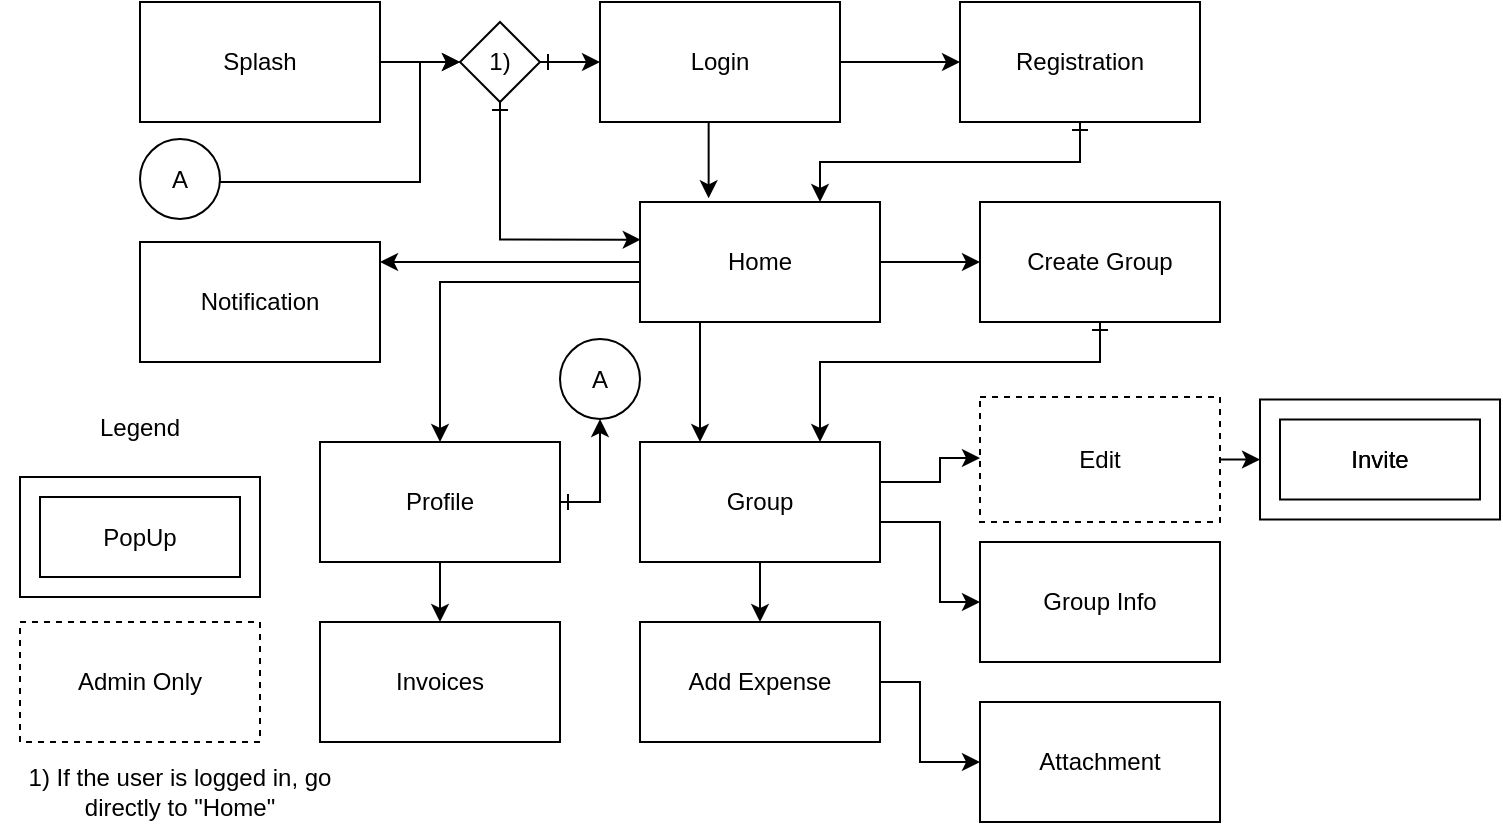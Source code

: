 <mxfile version="22.1.2" type="device">
  <diagram name="Side-1" id="LDuNGLDWNnC0u-Jjmibd">
    <mxGraphModel dx="1563" dy="393" grid="1" gridSize="10" guides="1" tooltips="1" connect="1" arrows="1" fold="1" page="1" pageScale="1" pageWidth="827" pageHeight="1169" math="0" shadow="0">
      <root>
        <mxCell id="0" />
        <mxCell id="1" parent="0" />
        <mxCell id="XjVuDQVEAfMSHLMUfgnC-7" style="edgeStyle=orthogonalEdgeStyle;rounded=0;orthogonalLoop=1;jettySize=auto;html=1;entryX=0;entryY=0.5;entryDx=0;entryDy=0;" parent="1" target="XjVuDQVEAfMSHLMUfgnC-2" edge="1">
          <mxGeometry relative="1" as="geometry">
            <mxPoint x="170" y="90" as="sourcePoint" />
            <mxPoint x="260" y="90" as="targetPoint" />
            <Array as="points">
              <mxPoint x="170" y="100" />
            </Array>
          </mxGeometry>
        </mxCell>
        <mxCell id="XjVuDQVEAfMSHLMUfgnC-1" value="Splash" style="rounded=0;whiteSpace=wrap;html=1;" parent="1" vertex="1">
          <mxGeometry x="60" y="70" width="120" height="60" as="geometry" />
        </mxCell>
        <mxCell id="XjVuDQVEAfMSHLMUfgnC-14" style="edgeStyle=orthogonalEdgeStyle;rounded=0;orthogonalLoop=1;jettySize=auto;html=1;startArrow=ERone;startFill=0;" parent="1" source="XjVuDQVEAfMSHLMUfgnC-2" target="XjVuDQVEAfMSHLMUfgnC-13" edge="1">
          <mxGeometry relative="1" as="geometry" />
        </mxCell>
        <mxCell id="XjVuDQVEAfMSHLMUfgnC-17" style="edgeStyle=orthogonalEdgeStyle;rounded=0;orthogonalLoop=1;jettySize=auto;html=1;entryX=0.003;entryY=0.314;entryDx=0;entryDy=0;startArrow=ERone;startFill=0;entryPerimeter=0;" parent="1" source="XjVuDQVEAfMSHLMUfgnC-2" target="XjVuDQVEAfMSHLMUfgnC-6" edge="1">
          <mxGeometry relative="1" as="geometry">
            <Array as="points">
              <mxPoint x="240" y="189" />
            </Array>
          </mxGeometry>
        </mxCell>
        <mxCell id="XjVuDQVEAfMSHLMUfgnC-2" value="1)" style="rhombus;whiteSpace=wrap;html=1;" parent="1" vertex="1">
          <mxGeometry x="220" y="80" width="40" height="40" as="geometry" />
        </mxCell>
        <mxCell id="XjVuDQVEAfMSHLMUfgnC-4" style="edgeStyle=orthogonalEdgeStyle;rounded=0;orthogonalLoop=1;jettySize=auto;html=1;entryX=0;entryY=0.5;entryDx=0;entryDy=0;" parent="1" source="XjVuDQVEAfMSHLMUfgnC-3" target="XjVuDQVEAfMSHLMUfgnC-2" edge="1">
          <mxGeometry relative="1" as="geometry">
            <mxPoint x="240" y="70" as="targetPoint" />
            <Array as="points">
              <mxPoint x="200" y="160" />
              <mxPoint x="200" y="100" />
            </Array>
          </mxGeometry>
        </mxCell>
        <mxCell id="XjVuDQVEAfMSHLMUfgnC-3" value="A" style="ellipse;whiteSpace=wrap;html=1;" parent="1" vertex="1">
          <mxGeometry x="60" y="138.5" width="40" height="40" as="geometry" />
        </mxCell>
        <mxCell id="XjVuDQVEAfMSHLMUfgnC-8" style="edgeStyle=orthogonalEdgeStyle;rounded=0;orthogonalLoop=1;jettySize=auto;html=1;" parent="1" source="XjVuDQVEAfMSHLMUfgnC-6" target="XjVuDQVEAfMSHLMUfgnC-10" edge="1">
          <mxGeometry relative="1" as="geometry">
            <mxPoint x="570" y="200" as="targetPoint" />
            <Array as="points">
              <mxPoint x="580" y="200" />
            </Array>
          </mxGeometry>
        </mxCell>
        <mxCell id="XjVuDQVEAfMSHLMUfgnC-38" style="edgeStyle=orthogonalEdgeStyle;rounded=0;orthogonalLoop=1;jettySize=auto;html=1;" parent="1" source="XjVuDQVEAfMSHLMUfgnC-6" edge="1">
          <mxGeometry relative="1" as="geometry">
            <mxPoint x="180" y="200" as="targetPoint" />
          </mxGeometry>
        </mxCell>
        <mxCell id="XjVuDQVEAfMSHLMUfgnC-6" value="Home" style="rounded=0;whiteSpace=wrap;html=1;" parent="1" vertex="1">
          <mxGeometry x="310" y="170" width="120" height="60" as="geometry" />
        </mxCell>
        <mxCell id="XjVuDQVEAfMSHLMUfgnC-11" style="edgeStyle=orthogonalEdgeStyle;rounded=0;orthogonalLoop=1;jettySize=auto;html=1;" parent="1" source="XjVuDQVEAfMSHLMUfgnC-6" target="XjVuDQVEAfMSHLMUfgnC-12" edge="1">
          <mxGeometry relative="1" as="geometry">
            <mxPoint x="375" y="330" as="targetPoint" />
            <mxPoint x="350.0" y="234" as="sourcePoint" />
            <Array as="points">
              <mxPoint x="340" y="280" />
              <mxPoint x="340" y="280" />
            </Array>
          </mxGeometry>
        </mxCell>
        <mxCell id="XjVuDQVEAfMSHLMUfgnC-22" value="" style="edgeStyle=orthogonalEdgeStyle;rounded=0;orthogonalLoop=1;jettySize=auto;html=1;entryX=0.5;entryY=0;entryDx=0;entryDy=0;exitX=0;exitY=0.75;exitDx=0;exitDy=0;" parent="1" source="XjVuDQVEAfMSHLMUfgnC-6" target="XjVuDQVEAfMSHLMUfgnC-23" edge="1">
          <mxGeometry relative="1" as="geometry">
            <mxPoint x="210" y="204" as="targetPoint" />
            <mxPoint x="315" y="219" as="sourcePoint" />
            <Array as="points">
              <mxPoint x="310" y="210" />
              <mxPoint x="210" y="210" />
            </Array>
          </mxGeometry>
        </mxCell>
        <mxCell id="XjVuDQVEAfMSHLMUfgnC-37" style="edgeStyle=orthogonalEdgeStyle;rounded=0;orthogonalLoop=1;jettySize=auto;html=1;startArrow=ERone;startFill=0;" parent="1" source="XjVuDQVEAfMSHLMUfgnC-10" edge="1">
          <mxGeometry relative="1" as="geometry">
            <mxPoint x="400" y="290" as="targetPoint" />
            <Array as="points">
              <mxPoint x="540" y="250" />
              <mxPoint x="400" y="250" />
            </Array>
          </mxGeometry>
        </mxCell>
        <mxCell id="XjVuDQVEAfMSHLMUfgnC-10" value="Create Group" style="rounded=0;whiteSpace=wrap;html=1;" parent="1" vertex="1">
          <mxGeometry x="480" y="170" width="120" height="60" as="geometry" />
        </mxCell>
        <mxCell id="XjVuDQVEAfMSHLMUfgnC-31" style="edgeStyle=orthogonalEdgeStyle;rounded=0;orthogonalLoop=1;jettySize=auto;html=1;" parent="1" source="XjVuDQVEAfMSHLMUfgnC-12" target="XjVuDQVEAfMSHLMUfgnC-30" edge="1">
          <mxGeometry relative="1" as="geometry" />
        </mxCell>
        <mxCell id="XjVuDQVEAfMSHLMUfgnC-41" style="edgeStyle=orthogonalEdgeStyle;rounded=0;orthogonalLoop=1;jettySize=auto;html=1;" parent="1" source="XjVuDQVEAfMSHLMUfgnC-12" target="XjVuDQVEAfMSHLMUfgnC-40" edge="1">
          <mxGeometry relative="1" as="geometry">
            <Array as="points">
              <mxPoint x="460" y="330" />
              <mxPoint x="460" y="370" />
            </Array>
          </mxGeometry>
        </mxCell>
        <mxCell id="XjVuDQVEAfMSHLMUfgnC-43" style="edgeStyle=orthogonalEdgeStyle;rounded=0;orthogonalLoop=1;jettySize=auto;html=1;entryX=0;entryY=0.5;entryDx=0;entryDy=0;" parent="1" source="XjVuDQVEAfMSHLMUfgnC-12" target="XjVuDQVEAfMSHLMUfgnC-42" edge="1">
          <mxGeometry relative="1" as="geometry">
            <Array as="points">
              <mxPoint x="460" y="310" />
              <mxPoint x="460" y="298" />
              <mxPoint x="480" y="298" />
            </Array>
          </mxGeometry>
        </mxCell>
        <mxCell id="XjVuDQVEAfMSHLMUfgnC-12" value="Group" style="rounded=0;whiteSpace=wrap;html=1;" parent="1" vertex="1">
          <mxGeometry x="310" y="290" width="120" height="60" as="geometry" />
        </mxCell>
        <mxCell id="XjVuDQVEAfMSHLMUfgnC-16" style="edgeStyle=orthogonalEdgeStyle;rounded=0;orthogonalLoop=1;jettySize=auto;html=1;entryX=0.286;entryY=-0.031;entryDx=0;entryDy=0;entryPerimeter=0;" parent="1" source="XjVuDQVEAfMSHLMUfgnC-13" target="XjVuDQVEAfMSHLMUfgnC-6" edge="1">
          <mxGeometry relative="1" as="geometry">
            <mxPoint x="345" y="174.0" as="targetPoint" />
            <Array as="points">
              <mxPoint x="345" y="130" />
              <mxPoint x="344" y="130" />
            </Array>
          </mxGeometry>
        </mxCell>
        <mxCell id="XjVuDQVEAfMSHLMUfgnC-20" style="edgeStyle=orthogonalEdgeStyle;rounded=0;orthogonalLoop=1;jettySize=auto;html=1;" parent="1" source="XjVuDQVEAfMSHLMUfgnC-13" target="XjVuDQVEAfMSHLMUfgnC-19" edge="1">
          <mxGeometry relative="1" as="geometry" />
        </mxCell>
        <mxCell id="XjVuDQVEAfMSHLMUfgnC-13" value="Login" style="rounded=0;whiteSpace=wrap;html=1;" parent="1" vertex="1">
          <mxGeometry x="290" y="70" width="120" height="60" as="geometry" />
        </mxCell>
        <mxCell id="XjVuDQVEAfMSHLMUfgnC-18" value="1) If the user is logged in, go directly to &quot;Home&quot;" style="text;html=1;strokeColor=none;fillColor=none;align=center;verticalAlign=middle;whiteSpace=wrap;rounded=0;" parent="1" vertex="1">
          <mxGeometry x="-10" y="450" width="180" height="30" as="geometry" />
        </mxCell>
        <mxCell id="XjVuDQVEAfMSHLMUfgnC-21" style="edgeStyle=orthogonalEdgeStyle;rounded=0;orthogonalLoop=1;jettySize=auto;html=1;entryX=0.75;entryY=0;entryDx=0;entryDy=0;startArrow=ERone;startFill=0;" parent="1" source="XjVuDQVEAfMSHLMUfgnC-19" target="XjVuDQVEAfMSHLMUfgnC-6" edge="1">
          <mxGeometry relative="1" as="geometry">
            <mxPoint x="405" y="174.0" as="targetPoint" />
            <Array as="points">
              <mxPoint x="530" y="150" />
              <mxPoint x="400" y="150" />
            </Array>
          </mxGeometry>
        </mxCell>
        <mxCell id="XjVuDQVEAfMSHLMUfgnC-19" value="Registration" style="rounded=0;whiteSpace=wrap;html=1;" parent="1" vertex="1">
          <mxGeometry x="470" y="70" width="120" height="60" as="geometry" />
        </mxCell>
        <mxCell id="XjVuDQVEAfMSHLMUfgnC-35" style="edgeStyle=orthogonalEdgeStyle;rounded=0;orthogonalLoop=1;jettySize=auto;html=1;" parent="1" source="XjVuDQVEAfMSHLMUfgnC-23" target="XjVuDQVEAfMSHLMUfgnC-34" edge="1">
          <mxGeometry relative="1" as="geometry" />
        </mxCell>
        <mxCell id="bzp3j2uUFkFjQ4hiWKsF-2" style="edgeStyle=orthogonalEdgeStyle;rounded=0;orthogonalLoop=1;jettySize=auto;html=1;entryX=0.5;entryY=1;entryDx=0;entryDy=0;startArrow=ERone;startFill=0;" edge="1" parent="1" source="XjVuDQVEAfMSHLMUfgnC-23" target="bzp3j2uUFkFjQ4hiWKsF-1">
          <mxGeometry relative="1" as="geometry">
            <Array as="points">
              <mxPoint x="290" y="320" />
            </Array>
          </mxGeometry>
        </mxCell>
        <mxCell id="XjVuDQVEAfMSHLMUfgnC-23" value="Profile" style="rounded=0;whiteSpace=wrap;html=1;" parent="1" vertex="1">
          <mxGeometry x="150" y="290" width="120" height="60" as="geometry" />
        </mxCell>
        <mxCell id="XjVuDQVEAfMSHLMUfgnC-25" value="Invite" style="rounded=0;whiteSpace=wrap;html=1;" parent="1" vertex="1">
          <mxGeometry x="620" y="268.75" width="120" height="60" as="geometry" />
        </mxCell>
        <mxCell id="XjVuDQVEAfMSHLMUfgnC-27" value="Invite" style="rounded=0;whiteSpace=wrap;html=1;fillColor=none;" parent="1" vertex="1">
          <mxGeometry x="630" y="278.75" width="100" height="40" as="geometry" />
        </mxCell>
        <mxCell id="XjVuDQVEAfMSHLMUfgnC-28" value="" style="rounded=0;whiteSpace=wrap;html=1;" parent="1" vertex="1">
          <mxGeometry y="307.5" width="120" height="60" as="geometry" />
        </mxCell>
        <mxCell id="XjVuDQVEAfMSHLMUfgnC-29" value="PopUp" style="rounded=0;whiteSpace=wrap;html=1;fillColor=none;" parent="1" vertex="1">
          <mxGeometry x="10" y="317.5" width="100" height="40" as="geometry" />
        </mxCell>
        <mxCell id="XjVuDQVEAfMSHLMUfgnC-36" style="edgeStyle=orthogonalEdgeStyle;rounded=0;orthogonalLoop=1;jettySize=auto;html=1;" parent="1" source="XjVuDQVEAfMSHLMUfgnC-30" target="XjVuDQVEAfMSHLMUfgnC-33" edge="1">
          <mxGeometry relative="1" as="geometry">
            <Array as="points">
              <mxPoint x="450" y="410" />
              <mxPoint x="450" y="450" />
            </Array>
          </mxGeometry>
        </mxCell>
        <mxCell id="XjVuDQVEAfMSHLMUfgnC-30" value="Add Expense" style="rounded=0;whiteSpace=wrap;html=1;" parent="1" vertex="1">
          <mxGeometry x="310" y="380" width="120" height="60" as="geometry" />
        </mxCell>
        <mxCell id="XjVuDQVEAfMSHLMUfgnC-32" value="Legend" style="text;html=1;strokeColor=none;fillColor=none;align=center;verticalAlign=middle;whiteSpace=wrap;rounded=0;" parent="1" vertex="1">
          <mxGeometry y="267.5" width="120" height="30" as="geometry" />
        </mxCell>
        <mxCell id="XjVuDQVEAfMSHLMUfgnC-33" value="Attachment" style="rounded=0;whiteSpace=wrap;html=1;" parent="1" vertex="1">
          <mxGeometry x="480" y="420" width="120" height="60" as="geometry" />
        </mxCell>
        <mxCell id="XjVuDQVEAfMSHLMUfgnC-34" value="Invoices" style="rounded=0;whiteSpace=wrap;html=1;" parent="1" vertex="1">
          <mxGeometry x="150" y="380" width="120" height="60" as="geometry" />
        </mxCell>
        <mxCell id="XjVuDQVEAfMSHLMUfgnC-39" value="Notification" style="rounded=0;whiteSpace=wrap;html=1;" parent="1" vertex="1">
          <mxGeometry x="60" y="190" width="120" height="60" as="geometry" />
        </mxCell>
        <mxCell id="XjVuDQVEAfMSHLMUfgnC-44" style="edgeStyle=orthogonalEdgeStyle;rounded=0;orthogonalLoop=1;jettySize=auto;html=1;entryX=0;entryY=0.5;entryDx=0;entryDy=0;exitX=1;exitY=0.5;exitDx=0;exitDy=0;" parent="1" source="XjVuDQVEAfMSHLMUfgnC-42" target="XjVuDQVEAfMSHLMUfgnC-25" edge="1">
          <mxGeometry relative="1" as="geometry">
            <Array as="points">
              <mxPoint x="620" y="299" />
            </Array>
          </mxGeometry>
        </mxCell>
        <mxCell id="XjVuDQVEAfMSHLMUfgnC-40" value="Group Info" style="rounded=0;whiteSpace=wrap;html=1;" parent="1" vertex="1">
          <mxGeometry x="480" y="340" width="120" height="60" as="geometry" />
        </mxCell>
        <mxCell id="XjVuDQVEAfMSHLMUfgnC-42" value="Edit" style="rounded=0;whiteSpace=wrap;html=1;gradientColor=none;dashed=1;gradientDirection=north;" parent="1" vertex="1">
          <mxGeometry x="480" y="267.5" width="120" height="62.5" as="geometry" />
        </mxCell>
        <mxCell id="XjVuDQVEAfMSHLMUfgnC-46" value="Admin Only" style="rounded=0;whiteSpace=wrap;html=1;dashed=1;" parent="1" vertex="1">
          <mxGeometry y="380" width="120" height="60" as="geometry" />
        </mxCell>
        <mxCell id="bzp3j2uUFkFjQ4hiWKsF-1" value="A" style="ellipse;whiteSpace=wrap;html=1;" vertex="1" parent="1">
          <mxGeometry x="270" y="238.5" width="40" height="40" as="geometry" />
        </mxCell>
      </root>
    </mxGraphModel>
  </diagram>
</mxfile>
